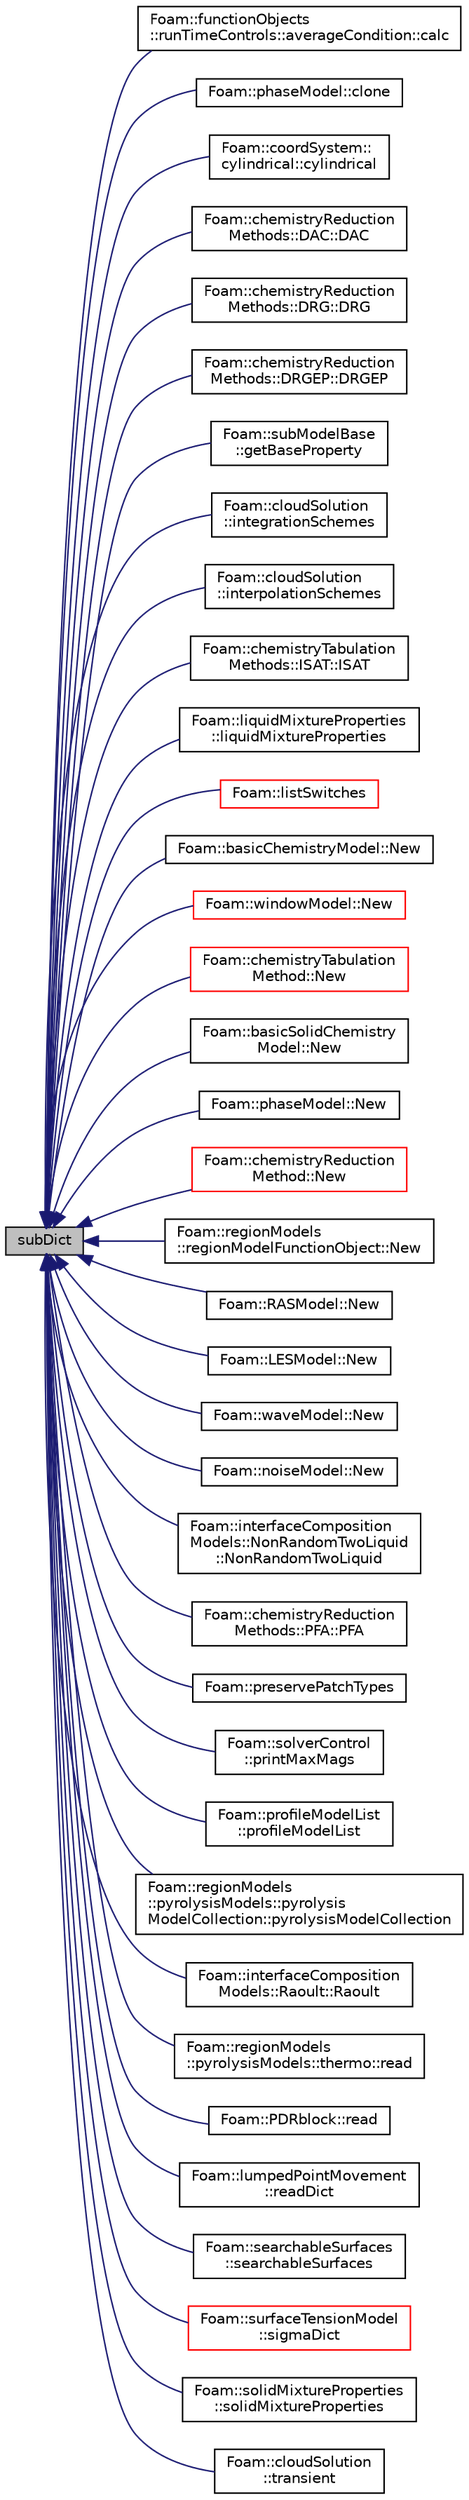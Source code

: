 digraph "subDict"
{
  bgcolor="transparent";
  edge [fontname="Helvetica",fontsize="10",labelfontname="Helvetica",labelfontsize="10"];
  node [fontname="Helvetica",fontsize="10",shape=record];
  rankdir="LR";
  Node1 [label="subDict",height=0.2,width=0.4,color="black", fillcolor="grey75", style="filled" fontcolor="black"];
  Node1 -> Node2 [dir="back",color="midnightblue",fontsize="10",style="solid",fontname="Helvetica"];
  Node2 [label="Foam::functionObjects\l::runTimeControls::averageCondition::calc",height=0.2,width=0.4,color="black",URL="$classFoam_1_1functionObjects_1_1runTimeControls_1_1averageCondition.html#a0f30a067398e62e8ee3c23d251fd274b",tooltip="Templated function to calculate the average. "];
  Node1 -> Node3 [dir="back",color="midnightblue",fontsize="10",style="solid",fontname="Helvetica"];
  Node3 [label="Foam::phaseModel::clone",height=0.2,width=0.4,color="black",URL="$classFoam_1_1phaseModel.html#ab4403eecfb44e2b2a80ed3293a88725b",tooltip="Return clone. "];
  Node1 -> Node4 [dir="back",color="midnightblue",fontsize="10",style="solid",fontname="Helvetica"];
  Node4 [label="Foam::coordSystem::\lcylindrical::cylindrical",height=0.2,width=0.4,color="black",URL="$classFoam_1_1coordSystem_1_1cylindrical.html#ad9af01d621a2cba44c532e0dba67ea9d",tooltip="Construct from dictionary with optional subDict lookup. "];
  Node1 -> Node5 [dir="back",color="midnightblue",fontsize="10",style="solid",fontname="Helvetica"];
  Node5 [label="Foam::chemistryReduction\lMethods::DAC::DAC",height=0.2,width=0.4,color="black",URL="$classFoam_1_1chemistryReductionMethods_1_1DAC.html#a97e71408a55ea6177a0d4b36e0b05405",tooltip="Construct from components. "];
  Node1 -> Node6 [dir="back",color="midnightblue",fontsize="10",style="solid",fontname="Helvetica"];
  Node6 [label="Foam::chemistryReduction\lMethods::DRG::DRG",height=0.2,width=0.4,color="black",URL="$classFoam_1_1chemistryReductionMethods_1_1DRG.html#a0baa4a092aa7cdd4f195d9e83595aaf5",tooltip="Construct from components. "];
  Node1 -> Node7 [dir="back",color="midnightblue",fontsize="10",style="solid",fontname="Helvetica"];
  Node7 [label="Foam::chemistryReduction\lMethods::DRGEP::DRGEP",height=0.2,width=0.4,color="black",URL="$classFoam_1_1chemistryReductionMethods_1_1DRGEP.html#af0ce113c85563ece1b53a57091724708",tooltip="Construct from components. "];
  Node1 -> Node8 [dir="back",color="midnightblue",fontsize="10",style="solid",fontname="Helvetica"];
  Node8 [label="Foam::subModelBase\l::getBaseProperty",height=0.2,width=0.4,color="black",URL="$classFoam_1_1subModelBase.html#ad6ccd559e7aa6f9d62c0578a1903d13a",tooltip="Retrieve generic property from the base model. "];
  Node1 -> Node9 [dir="back",color="midnightblue",fontsize="10",style="solid",fontname="Helvetica"];
  Node9 [label="Foam::cloudSolution\l::integrationSchemes",height=0.2,width=0.4,color="black",URL="$classFoam_1_1cloudSolution.html#ae354a7d379b2e7d3fe85667afd6ab205",tooltip="Integration schemes dictionary. "];
  Node1 -> Node10 [dir="back",color="midnightblue",fontsize="10",style="solid",fontname="Helvetica"];
  Node10 [label="Foam::cloudSolution\l::interpolationSchemes",height=0.2,width=0.4,color="black",URL="$classFoam_1_1cloudSolution.html#a2727909acebb5dcde10cab8ac9a0d1d7",tooltip="Interpolation schemes dictionary. "];
  Node1 -> Node11 [dir="back",color="midnightblue",fontsize="10",style="solid",fontname="Helvetica"];
  Node11 [label="Foam::chemistryTabulation\lMethods::ISAT::ISAT",height=0.2,width=0.4,color="black",URL="$classFoam_1_1chemistryTabulationMethods_1_1ISAT.html#ab6bbb4ab509413a4f34335dbf6812f75",tooltip="Construct from dictionary. "];
  Node1 -> Node12 [dir="back",color="midnightblue",fontsize="10",style="solid",fontname="Helvetica"];
  Node12 [label="Foam::liquidMixtureProperties\l::liquidMixtureProperties",height=0.2,width=0.4,color="black",URL="$classFoam_1_1liquidMixtureProperties.html#ab05866f8bef6fa90f145ae8fb31ac805",tooltip="Construct from dictionary. "];
  Node1 -> Node13 [dir="back",color="midnightblue",fontsize="10",style="solid",fontname="Helvetica"];
  Node13 [label="Foam::listSwitches",height=0.2,width=0.4,color="red",URL="$namespaceFoam.html#a3218fe26b0440102a7d197a91a91289f"];
  Node1 -> Node14 [dir="back",color="midnightblue",fontsize="10",style="solid",fontname="Helvetica"];
  Node14 [label="Foam::basicChemistryModel::New",height=0.2,width=0.4,color="black",URL="$classFoam_1_1basicChemistryModel.html#a73257cc7e0d597ffa0b8f6eb4318a1b3"];
  Node1 -> Node15 [dir="back",color="midnightblue",fontsize="10",style="solid",fontname="Helvetica"];
  Node15 [label="Foam::windowModel::New",height=0.2,width=0.4,color="red",URL="$classFoam_1_1windowModel.html#a5fbcc5bb46cdf197f052e44217c50880",tooltip="Return a reference to the selected window model. "];
  Node1 -> Node16 [dir="back",color="midnightblue",fontsize="10",style="solid",fontname="Helvetica"];
  Node16 [label="Foam::chemistryTabulation\lMethod::New",height=0.2,width=0.4,color="red",URL="$classFoam_1_1chemistryTabulationMethod.html#aca13b40b8f79fc509a9e2e0df5ad043c"];
  Node1 -> Node17 [dir="back",color="midnightblue",fontsize="10",style="solid",fontname="Helvetica"];
  Node17 [label="Foam::basicSolidChemistry\lModel::New",height=0.2,width=0.4,color="black",URL="$classFoam_1_1basicSolidChemistryModel.html#a0d716179d65bd0a5a370080c72a51df8",tooltip="Selector. "];
  Node1 -> Node18 [dir="back",color="midnightblue",fontsize="10",style="solid",fontname="Helvetica"];
  Node18 [label="Foam::phaseModel::New",height=0.2,width=0.4,color="black",URL="$classFoam_1_1phaseModel.html#a35bff011851bf1c627018426ce69e4d7"];
  Node1 -> Node19 [dir="back",color="midnightblue",fontsize="10",style="solid",fontname="Helvetica"];
  Node19 [label="Foam::chemistryReduction\lMethod::New",height=0.2,width=0.4,color="red",URL="$classFoam_1_1chemistryReductionMethod.html#a5de82d36230bbf4c0031a57aaaf1131a"];
  Node1 -> Node20 [dir="back",color="midnightblue",fontsize="10",style="solid",fontname="Helvetica"];
  Node20 [label="Foam::regionModels\l::regionModelFunctionObject::New",height=0.2,width=0.4,color="black",URL="$classFoam_1_1regionModels_1_1regionModelFunctionObject.html#a790dc96a8985c2ef852136a8e9dc2afa",tooltip="Selector. "];
  Node1 -> Node21 [dir="back",color="midnightblue",fontsize="10",style="solid",fontname="Helvetica"];
  Node21 [label="Foam::RASModel::New",height=0.2,width=0.4,color="black",URL="$classFoam_1_1RASModel.html#a8c206abb12d5349d3c8e098ccbb31de0",tooltip="Return a reference to the selected RAS model. "];
  Node1 -> Node22 [dir="back",color="midnightblue",fontsize="10",style="solid",fontname="Helvetica"];
  Node22 [label="Foam::LESModel::New",height=0.2,width=0.4,color="black",URL="$classFoam_1_1LESModel.html#a0e29eca4c0af7352ec0a454c985dfece",tooltip="Return a reference to the selected LES model. "];
  Node1 -> Node23 [dir="back",color="midnightblue",fontsize="10",style="solid",fontname="Helvetica"];
  Node23 [label="Foam::waveModel::New",height=0.2,width=0.4,color="black",URL="$classFoam_1_1waveModel.html#a760b686c6b286663754d424361349971",tooltip="Return a reference to the selected wave model. "];
  Node1 -> Node24 [dir="back",color="midnightblue",fontsize="10",style="solid",fontname="Helvetica"];
  Node24 [label="Foam::noiseModel::New",height=0.2,width=0.4,color="black",URL="$classFoam_1_1noiseModel.html#a3ef15ce9a39aec57c8cbcd9ced5b71d3",tooltip="Selector. "];
  Node1 -> Node25 [dir="back",color="midnightblue",fontsize="10",style="solid",fontname="Helvetica"];
  Node25 [label="Foam::interfaceComposition\lModels::NonRandomTwoLiquid\l::NonRandomTwoLiquid",height=0.2,width=0.4,color="black",URL="$classFoam_1_1interfaceCompositionModels_1_1NonRandomTwoLiquid.html#a0f569c3d9045217133e7b7a3d43d1cac",tooltip="Construct from components. "];
  Node1 -> Node26 [dir="back",color="midnightblue",fontsize="10",style="solid",fontname="Helvetica"];
  Node26 [label="Foam::chemistryReduction\lMethods::PFA::PFA",height=0.2,width=0.4,color="black",URL="$classFoam_1_1chemistryReductionMethods_1_1PFA.html#ad99566592973bfa2c1ca0e434d978223",tooltip="Construct from components. "];
  Node1 -> Node27 [dir="back",color="midnightblue",fontsize="10",style="solid",fontname="Helvetica"];
  Node27 [label="Foam::preservePatchTypes",height=0.2,width=0.4,color="black",URL="$namespaceFoam.html#aa5ba4f565a185dfa03afee2986b82183",tooltip="Preserve patch types. "];
  Node1 -> Node28 [dir="back",color="midnightblue",fontsize="10",style="solid",fontname="Helvetica"];
  Node28 [label="Foam::solverControl\l::printMaxMags",height=0.2,width=0.4,color="black",URL="$classFoam_1_1solverControl.html#adc818ecb60e3f5ac37cb0765aee0cd53",tooltip="Print max mags of solver fields. "];
  Node1 -> Node29 [dir="back",color="midnightblue",fontsize="10",style="solid",fontname="Helvetica"];
  Node29 [label="Foam::profileModelList\l::profileModelList",height=0.2,width=0.4,color="black",URL="$classFoam_1_1profileModelList.html#a5624317691611c3fe4249c09f80510dc",tooltip="Constructor. "];
  Node1 -> Node30 [dir="back",color="midnightblue",fontsize="10",style="solid",fontname="Helvetica"];
  Node30 [label="Foam::regionModels\l::pyrolysisModels::pyrolysis\lModelCollection::pyrolysisModelCollection",height=0.2,width=0.4,color="black",URL="$classFoam_1_1regionModels_1_1pyrolysisModels_1_1pyrolysisModelCollection.html#a1b4173eb8a704738b95f1ba8542805dc",tooltip="Construct from mesh. "];
  Node1 -> Node31 [dir="back",color="midnightblue",fontsize="10",style="solid",fontname="Helvetica"];
  Node31 [label="Foam::interfaceComposition\lModels::Raoult::Raoult",height=0.2,width=0.4,color="black",URL="$classFoam_1_1interfaceCompositionModels_1_1Raoult.html#a3f03f8e4116aceb85dbe6ae55238566d",tooltip="Construct from components. "];
  Node1 -> Node32 [dir="back",color="midnightblue",fontsize="10",style="solid",fontname="Helvetica"];
  Node32 [label="Foam::regionModels\l::pyrolysisModels::thermo::read",height=0.2,width=0.4,color="black",URL="$classFoam_1_1regionModels_1_1pyrolysisModels_1_1thermo.html#af816873151ddb0126e98bb2f914d8ed5",tooltip="Read control parameters from dictionary. "];
  Node1 -> Node33 [dir="back",color="midnightblue",fontsize="10",style="solid",fontname="Helvetica"];
  Node33 [label="Foam::PDRblock::read",height=0.2,width=0.4,color="black",URL="$classFoam_1_1PDRblock.html#a6ce0c64db98eb6144d363dbfc86104eb",tooltip="Read dictionary. "];
  Node1 -> Node34 [dir="back",color="midnightblue",fontsize="10",style="solid",fontname="Helvetica"];
  Node34 [label="Foam::lumpedPointMovement\l::readDict",height=0.2,width=0.4,color="black",URL="$classFoam_1_1lumpedPointMovement.html#a66b6f5304d5592826c855d45921c13ab",tooltip="Update settings from dictionary. "];
  Node1 -> Node35 [dir="back",color="midnightblue",fontsize="10",style="solid",fontname="Helvetica"];
  Node35 [label="Foam::searchableSurfaces\l::searchableSurfaces",height=0.2,width=0.4,color="black",URL="$classFoam_1_1searchableSurfaces.html#a728d2d5193c640e1884f841fccc9c21f",tooltip="Construct from dictionary. "];
  Node1 -> Node36 [dir="back",color="midnightblue",fontsize="10",style="solid",fontname="Helvetica"];
  Node36 [label="Foam::surfaceTensionModel\l::sigmaDict",height=0.2,width=0.4,color="red",URL="$classFoam_1_1surfaceTensionModel.html#a7748596feaa70b7149fc5903cfd73e21"];
  Node1 -> Node37 [dir="back",color="midnightblue",fontsize="10",style="solid",fontname="Helvetica"];
  Node37 [label="Foam::solidMixtureProperties\l::solidMixtureProperties",height=0.2,width=0.4,color="black",URL="$classFoam_1_1solidMixtureProperties.html#a8f531b69cced5b7c79ce2beb05b8aa2b",tooltip="Construct from dictionary. "];
  Node1 -> Node38 [dir="back",color="midnightblue",fontsize="10",style="solid",fontname="Helvetica"];
  Node38 [label="Foam::cloudSolution\l::transient",height=0.2,width=0.4,color="black",URL="$classFoam_1_1cloudSolution.html#ad9dcd0e1a5fec3b42d516b0202952a35",tooltip="Return const access to the transient flag. "];
}
